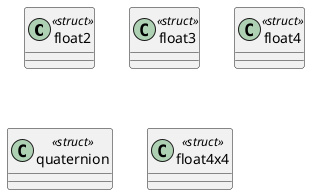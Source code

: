 @startuml
class float2 <<struct>> {
}
class float3 <<struct>> {
}
class float4 <<struct>> {
}
class quaternion <<struct>> {
}
class float4x4 <<struct>> {
}
@enduml
